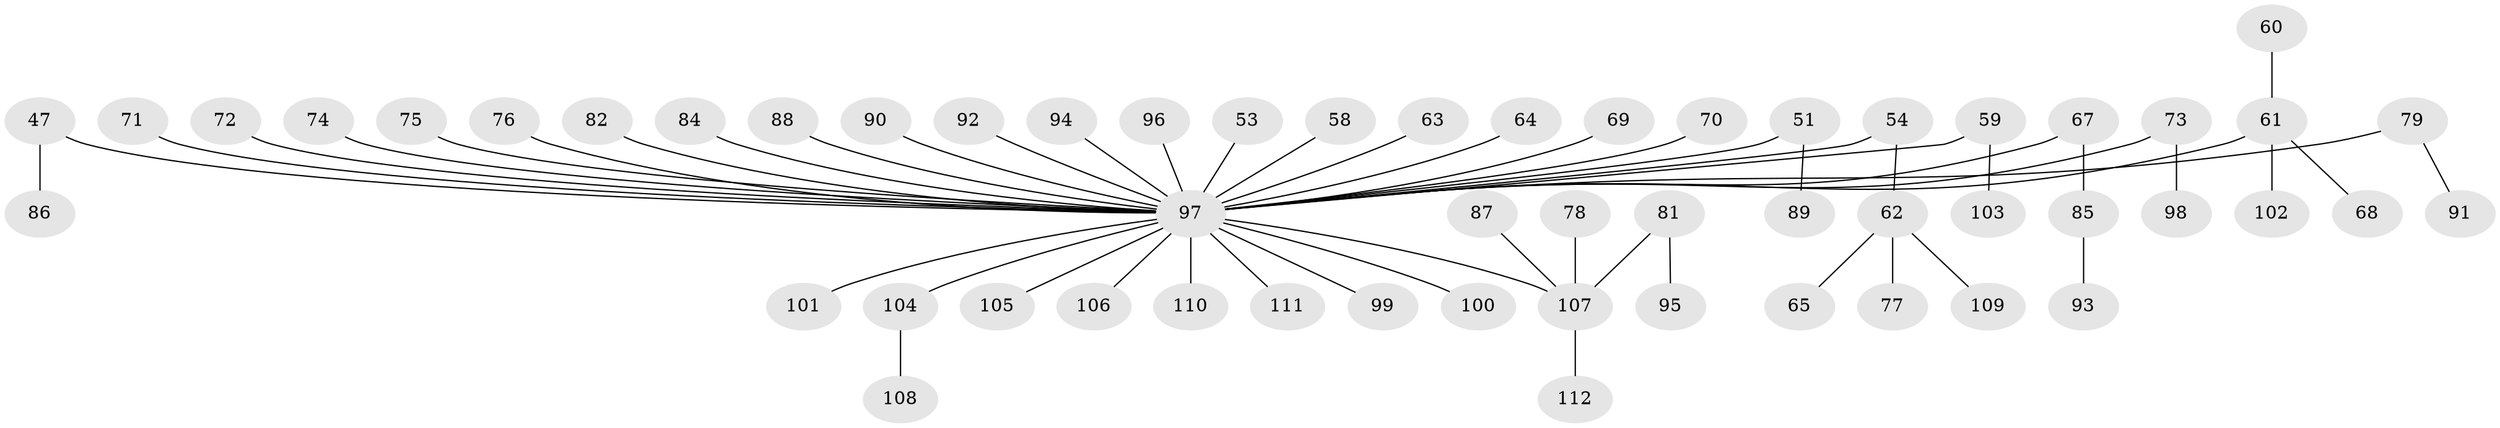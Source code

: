 // original degree distribution, {10: 0.008928571428571428, 5: 0.08035714285714286, 7: 0.008928571428571428, 2: 0.24107142857142858, 3: 0.08928571428571429, 1: 0.5357142857142857, 4: 0.03571428571428571}
// Generated by graph-tools (version 1.1) at 2025/52/03/09/25 04:52:48]
// undirected, 56 vertices, 55 edges
graph export_dot {
graph [start="1"]
  node [color=gray90,style=filled];
  47;
  51;
  53;
  54;
  58;
  59;
  60;
  61 [super="+39+45"];
  62;
  63;
  64;
  65;
  67 [super="+66"];
  68;
  69;
  70;
  71;
  72;
  73 [super="+34"];
  74;
  75;
  76;
  77;
  78;
  79;
  81;
  82;
  84;
  85;
  86;
  87;
  88;
  89;
  90;
  91;
  92;
  93;
  94;
  95;
  96;
  97 [super="+55+83+33+41+50+46"];
  98;
  99;
  100;
  101;
  102;
  103;
  104;
  105;
  106;
  107 [super="+49+56+80"];
  108;
  109;
  110;
  111;
  112;
  47 -- 86;
  47 -- 97;
  51 -- 89;
  51 -- 97;
  53 -- 97;
  54 -- 62;
  54 -- 97;
  58 -- 97;
  59 -- 103;
  59 -- 97;
  60 -- 61;
  61 -- 102;
  61 -- 68;
  61 -- 97;
  62 -- 65;
  62 -- 77;
  62 -- 109;
  63 -- 97;
  64 -- 97;
  67 -- 85;
  67 -- 97;
  69 -- 97;
  70 -- 97;
  71 -- 97;
  72 -- 97;
  73 -- 98;
  73 -- 97;
  74 -- 97;
  75 -- 97;
  76 -- 97;
  78 -- 107;
  79 -- 91;
  79 -- 97;
  81 -- 95;
  81 -- 107;
  82 -- 97;
  84 -- 97;
  85 -- 93;
  87 -- 107;
  88 -- 97;
  90 -- 97;
  92 -- 97;
  94 -- 97;
  96 -- 97;
  97 -- 99;
  97 -- 101;
  97 -- 104;
  97 -- 105;
  97 -- 106;
  97 -- 110;
  97 -- 111;
  97 -- 100;
  97 -- 107;
  104 -- 108;
  107 -- 112;
}
